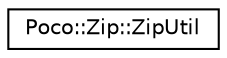 digraph "Graphical Class Hierarchy"
{
 // LATEX_PDF_SIZE
  edge [fontname="Helvetica",fontsize="10",labelfontname="Helvetica",labelfontsize="10"];
  node [fontname="Helvetica",fontsize="10",shape=record];
  rankdir="LR";
  Node0 [label="Poco::Zip::ZipUtil",height=0.2,width=0.4,color="black", fillcolor="white", style="filled",URL="$classPoco_1_1Zip_1_1ZipUtil.html",tooltip="A utility class used for parsing header information inside of zip files."];
}
